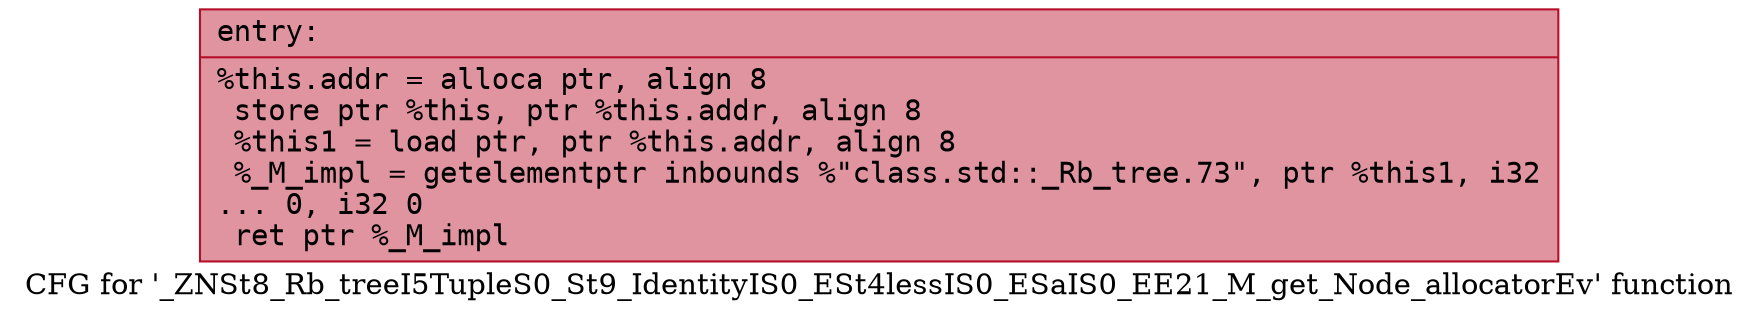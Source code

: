 digraph "CFG for '_ZNSt8_Rb_treeI5TupleS0_St9_IdentityIS0_ESt4lessIS0_ESaIS0_EE21_M_get_Node_allocatorEv' function" {
	label="CFG for '_ZNSt8_Rb_treeI5TupleS0_St9_IdentityIS0_ESt4lessIS0_ESaIS0_EE21_M_get_Node_allocatorEv' function";

	Node0x55dab47e4900 [shape=record,color="#b70d28ff", style=filled, fillcolor="#b70d2870" fontname="Courier",label="{entry:\l|  %this.addr = alloca ptr, align 8\l  store ptr %this, ptr %this.addr, align 8\l  %this1 = load ptr, ptr %this.addr, align 8\l  %_M_impl = getelementptr inbounds %\"class.std::_Rb_tree.73\", ptr %this1, i32\l... 0, i32 0\l  ret ptr %_M_impl\l}"];
}
